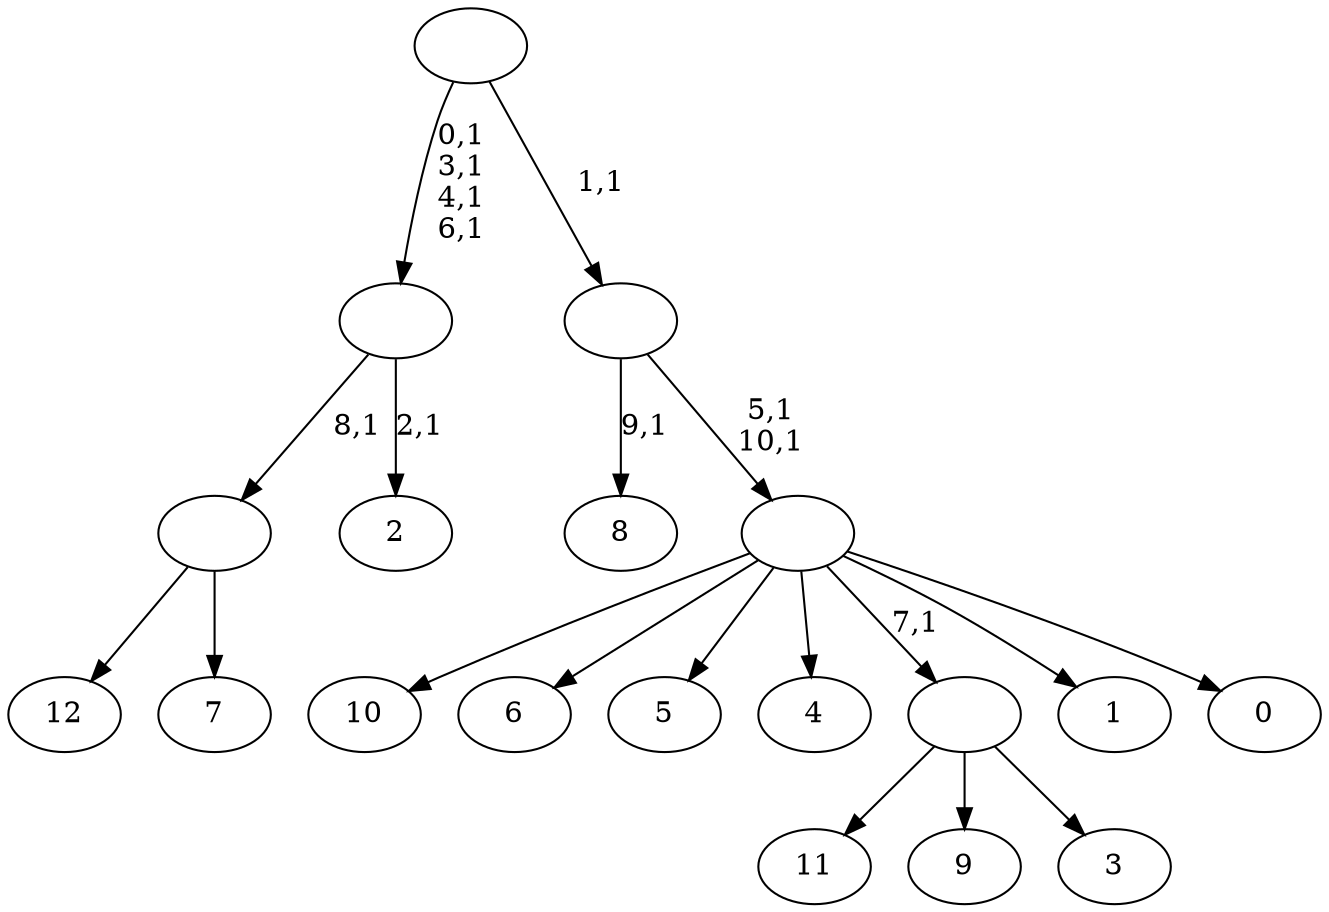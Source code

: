 digraph T {
	24 [label="12"]
	23 [label="11"]
	22 [label="10"]
	21 [label="9"]
	20 [label="8"]
	18 [label="7"]
	17 [label=""]
	16 [label="6"]
	15 [label="5"]
	14 [label="4"]
	13 [label="3"]
	12 [label=""]
	11 [label="2"]
	9 [label=""]
	5 [label="1"]
	4 [label="0"]
	3 [label=""]
	1 [label=""]
	0 [label=""]
	17 -> 24 [label=""]
	17 -> 18 [label=""]
	12 -> 23 [label=""]
	12 -> 21 [label=""]
	12 -> 13 [label=""]
	9 -> 11 [label="2,1"]
	9 -> 17 [label="8,1"]
	3 -> 22 [label=""]
	3 -> 16 [label=""]
	3 -> 15 [label=""]
	3 -> 14 [label=""]
	3 -> 12 [label="7,1"]
	3 -> 5 [label=""]
	3 -> 4 [label=""]
	1 -> 3 [label="5,1\n10,1"]
	1 -> 20 [label="9,1"]
	0 -> 9 [label="0,1\n3,1\n4,1\n6,1"]
	0 -> 1 [label="1,1"]
}

